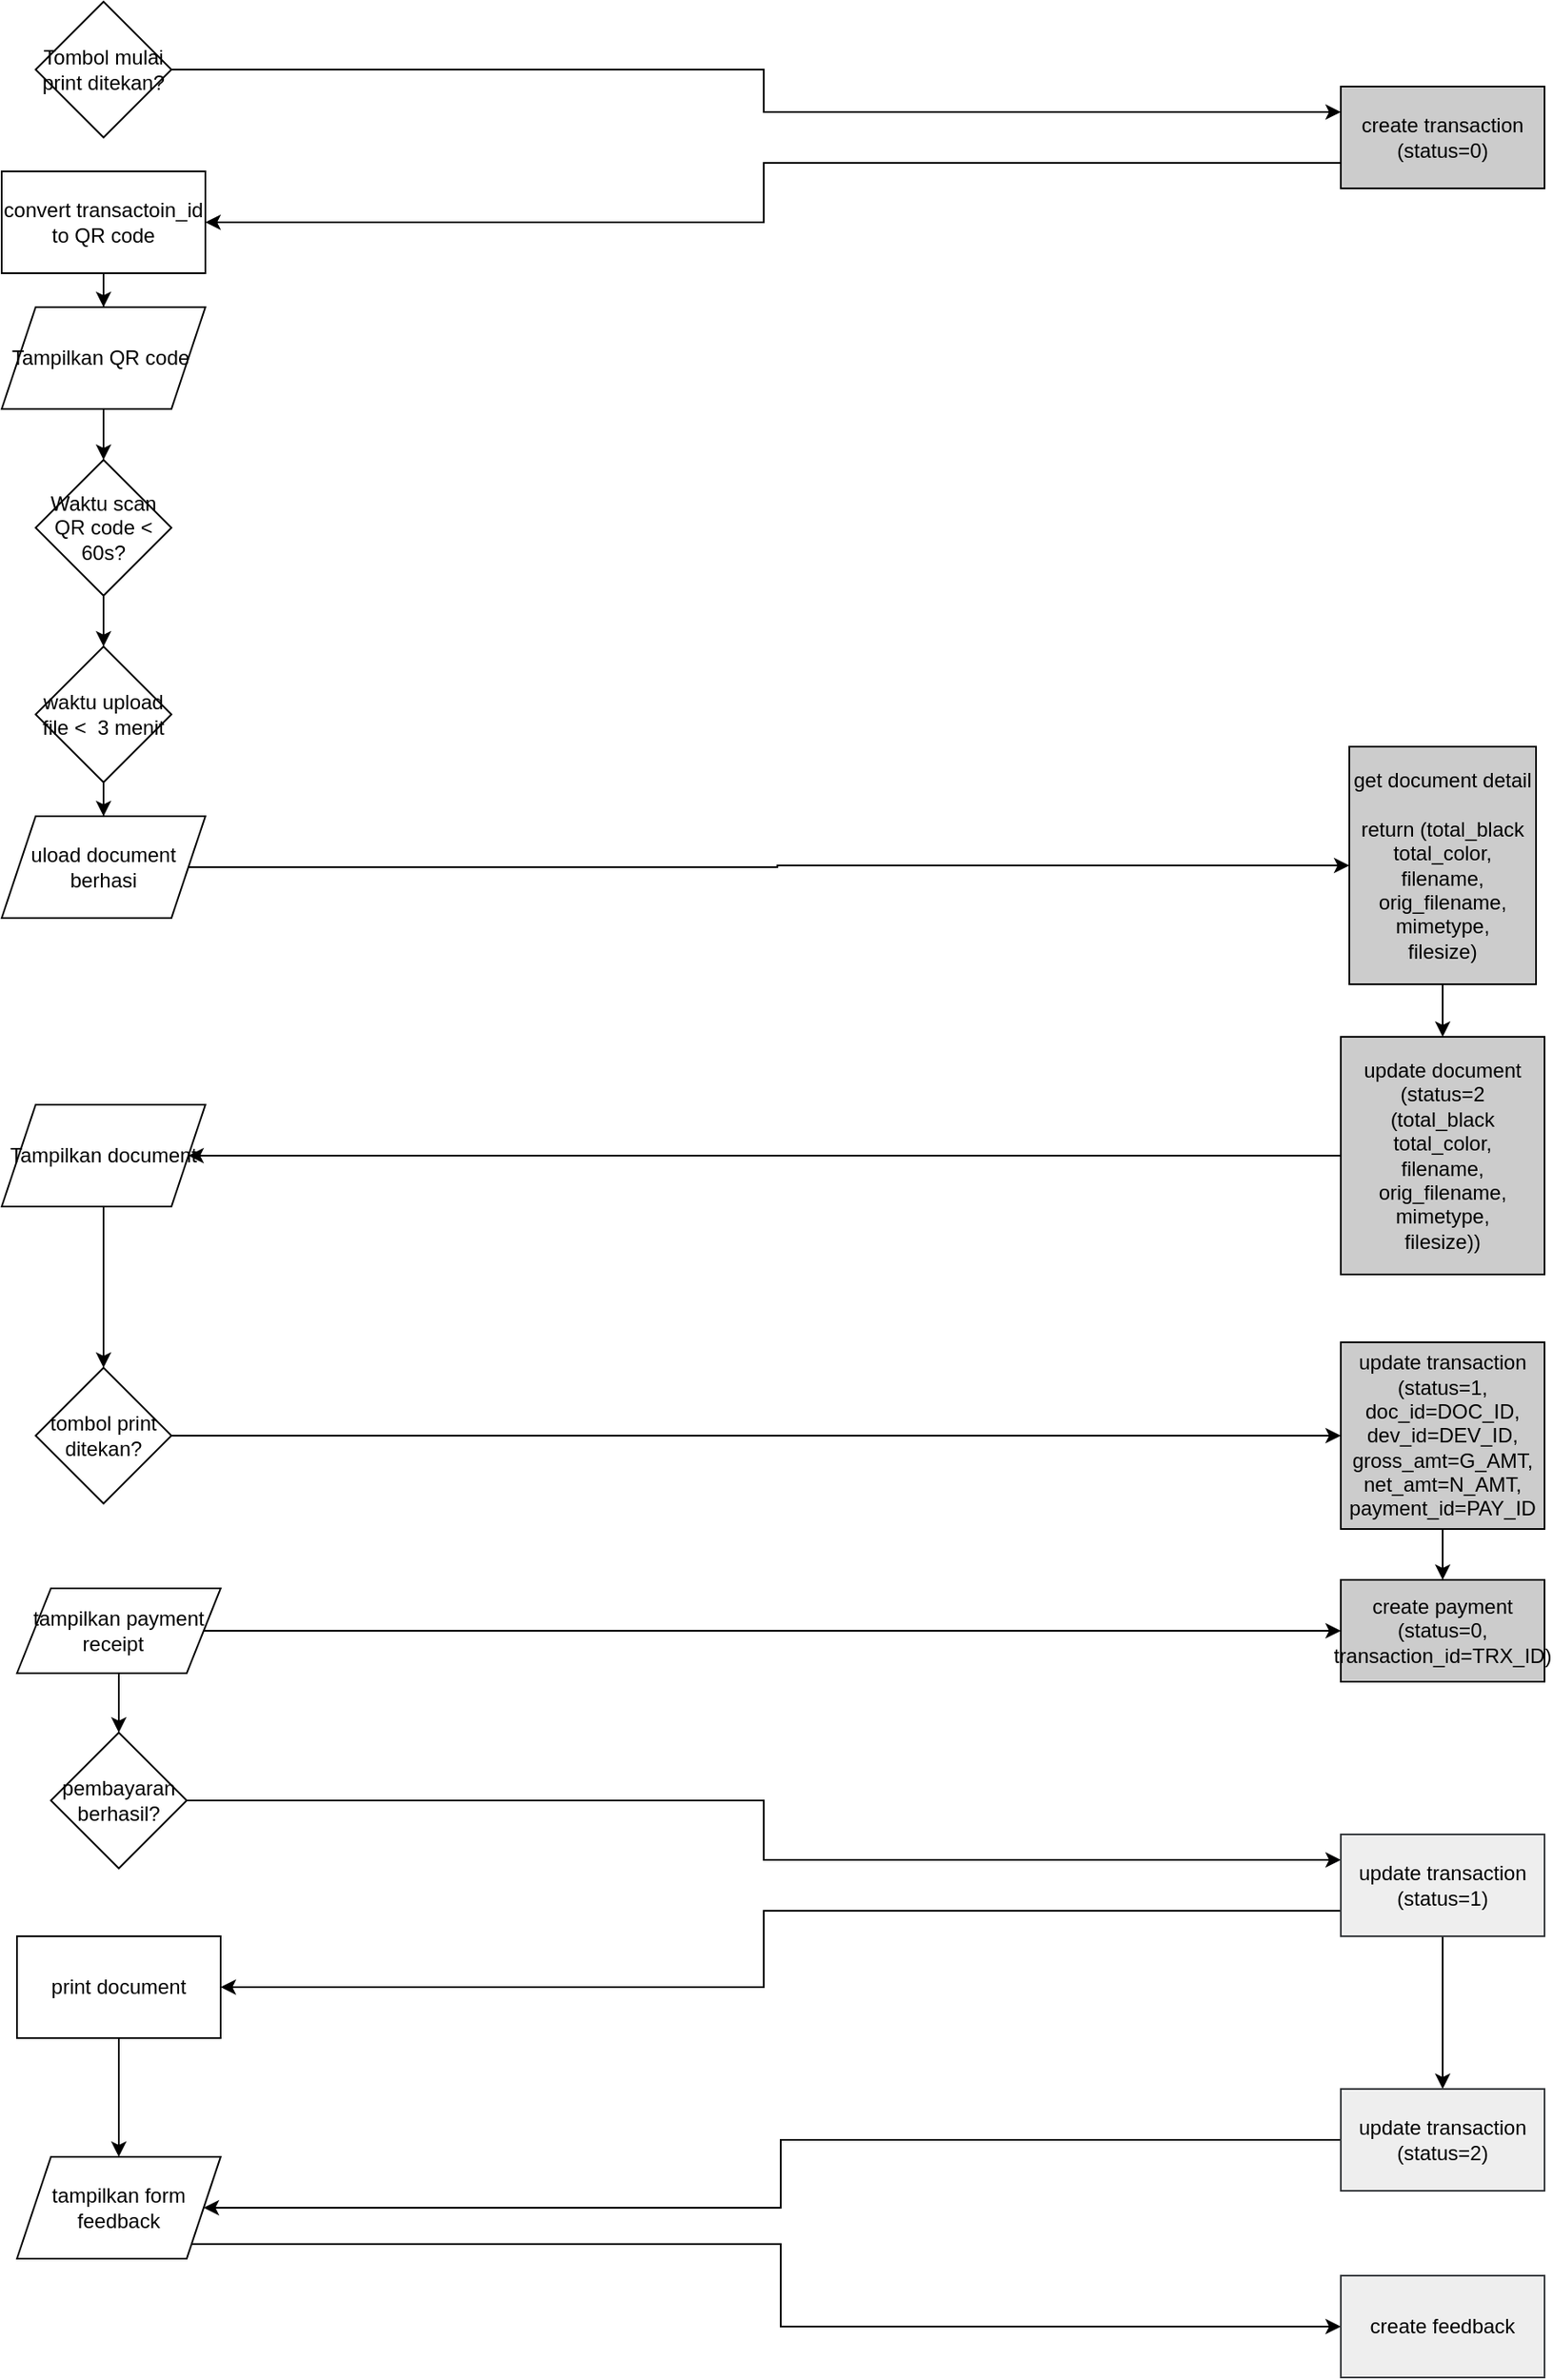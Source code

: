 <mxfile version="20.0.3" type="github">
  <diagram id="C5RBs43oDa-KdzZeNtuy" name="Page-1">
    <mxGraphModel dx="2234" dy="1223" grid="1" gridSize="10" guides="1" tooltips="1" connect="1" arrows="1" fold="1" page="1" pageScale="1" pageWidth="827" pageHeight="1169" math="0" shadow="0">
      <root>
        <mxCell id="WIyWlLk6GJQsqaUBKTNV-0" />
        <mxCell id="WIyWlLk6GJQsqaUBKTNV-1" parent="WIyWlLk6GJQsqaUBKTNV-0" />
        <mxCell id="w0ZbP1M1caESMiB_OuNO-0" style="edgeStyle=orthogonalEdgeStyle;rounded=0;orthogonalLoop=1;jettySize=auto;html=1;exitX=1;exitY=0.5;exitDx=0;exitDy=0;entryX=0;entryY=0.25;entryDx=0;entryDy=0;" edge="1" parent="WIyWlLk6GJQsqaUBKTNV-1" source="AUcS2tF5ko8HKRd4lXUs-2" target="AUcS2tF5ko8HKRd4lXUs-3">
          <mxGeometry relative="1" as="geometry">
            <Array as="points">
              <mxPoint x="550" y="120" />
              <mxPoint x="550" y="145" />
            </Array>
          </mxGeometry>
        </mxCell>
        <mxCell id="AUcS2tF5ko8HKRd4lXUs-2" value="Tombol mulai print ditekan?" style="rhombus;whiteSpace=wrap;html=1;" parent="WIyWlLk6GJQsqaUBKTNV-1" vertex="1">
          <mxGeometry x="121" y="80" width="80" height="80" as="geometry" />
        </mxCell>
        <mxCell id="w0ZbP1M1caESMiB_OuNO-1" style="edgeStyle=orthogonalEdgeStyle;rounded=0;orthogonalLoop=1;jettySize=auto;html=1;exitX=0;exitY=0.75;exitDx=0;exitDy=0;entryX=1;entryY=0.5;entryDx=0;entryDy=0;" edge="1" parent="WIyWlLk6GJQsqaUBKTNV-1" source="AUcS2tF5ko8HKRd4lXUs-3" target="AUcS2tF5ko8HKRd4lXUs-5">
          <mxGeometry relative="1" as="geometry">
            <Array as="points">
              <mxPoint x="550" y="175" />
              <mxPoint x="550" y="210" />
            </Array>
          </mxGeometry>
        </mxCell>
        <mxCell id="AUcS2tF5ko8HKRd4lXUs-3" value="create transaction&lt;br&gt;(status=0)" style="whiteSpace=wrap;html=1;fillColor=#CCCCCC;" parent="WIyWlLk6GJQsqaUBKTNV-1" vertex="1">
          <mxGeometry x="890" y="130" width="120" height="60" as="geometry" />
        </mxCell>
        <mxCell id="AUcS2tF5ko8HKRd4lXUs-8" value="" style="edgeStyle=orthogonalEdgeStyle;rounded=0;orthogonalLoop=1;jettySize=auto;html=1;fontColor=#F8CECC;" parent="WIyWlLk6GJQsqaUBKTNV-1" source="AUcS2tF5ko8HKRd4lXUs-5" target="AUcS2tF5ko8HKRd4lXUs-7" edge="1">
          <mxGeometry relative="1" as="geometry" />
        </mxCell>
        <mxCell id="AUcS2tF5ko8HKRd4lXUs-5" value="convert transactoin_id to QR code" style="whiteSpace=wrap;html=1;fillColor=#FFFFFF;" parent="WIyWlLk6GJQsqaUBKTNV-1" vertex="1">
          <mxGeometry x="101" y="180" width="120" height="60" as="geometry" />
        </mxCell>
        <mxCell id="AUcS2tF5ko8HKRd4lXUs-10" value="" style="edgeStyle=orthogonalEdgeStyle;rounded=0;orthogonalLoop=1;jettySize=auto;html=1;fontColor=#F8CECC;" parent="WIyWlLk6GJQsqaUBKTNV-1" source="AUcS2tF5ko8HKRd4lXUs-7" target="AUcS2tF5ko8HKRd4lXUs-9" edge="1">
          <mxGeometry relative="1" as="geometry" />
        </mxCell>
        <mxCell id="AUcS2tF5ko8HKRd4lXUs-7" value="Tampilkan QR code&amp;nbsp;" style="shape=parallelogram;perimeter=parallelogramPerimeter;whiteSpace=wrap;html=1;fixedSize=1;fillColor=#FFFFFF;" parent="WIyWlLk6GJQsqaUBKTNV-1" vertex="1">
          <mxGeometry x="101" y="260" width="120" height="60" as="geometry" />
        </mxCell>
        <mxCell id="AUcS2tF5ko8HKRd4lXUs-12" value="" style="edgeStyle=orthogonalEdgeStyle;rounded=0;orthogonalLoop=1;jettySize=auto;html=1;fontColor=#F8CECC;startArrow=none;exitX=0.5;exitY=1;exitDx=0;exitDy=0;" parent="WIyWlLk6GJQsqaUBKTNV-1" source="AUcS2tF5ko8HKRd4lXUs-9" target="AUcS2tF5ko8HKRd4lXUs-11" edge="1">
          <mxGeometry relative="1" as="geometry">
            <mxPoint x="161" y="610" as="sourcePoint" />
          </mxGeometry>
        </mxCell>
        <mxCell id="AUcS2tF5ko8HKRd4lXUs-9" value="Waktu scan QR code &amp;lt; 60s?" style="rhombus;whiteSpace=wrap;html=1;fillColor=#FFFFFF;" parent="WIyWlLk6GJQsqaUBKTNV-1" vertex="1">
          <mxGeometry x="121" y="350" width="80" height="80" as="geometry" />
        </mxCell>
        <mxCell id="AUcS2tF5ko8HKRd4lXUs-56" value="" style="edgeStyle=orthogonalEdgeStyle;rounded=0;orthogonalLoop=1;jettySize=auto;html=1;fontColor=#F8CECC;" parent="WIyWlLk6GJQsqaUBKTNV-1" source="AUcS2tF5ko8HKRd4lXUs-11" target="AUcS2tF5ko8HKRd4lXUs-55" edge="1">
          <mxGeometry relative="1" as="geometry" />
        </mxCell>
        <mxCell id="AUcS2tF5ko8HKRd4lXUs-11" value="waktu upload file &amp;lt;&amp;nbsp; 3 menit" style="rhombus;whiteSpace=wrap;html=1;fillColor=#FFFFFF;" parent="WIyWlLk6GJQsqaUBKTNV-1" vertex="1">
          <mxGeometry x="121" y="460" width="80" height="80" as="geometry" />
        </mxCell>
        <mxCell id="AUcS2tF5ko8HKRd4lXUs-30" value="" style="edgeStyle=orthogonalEdgeStyle;rounded=0;orthogonalLoop=1;jettySize=auto;html=1;fontColor=#F8CECC;entryX=1;entryY=0.5;entryDx=0;entryDy=0;" parent="WIyWlLk6GJQsqaUBKTNV-1" source="AUcS2tF5ko8HKRd4lXUs-13" target="AUcS2tF5ko8HKRd4lXUs-31" edge="1">
          <mxGeometry relative="1" as="geometry">
            <mxPoint x="160" y="1080" as="targetPoint" />
          </mxGeometry>
        </mxCell>
        <mxCell id="AUcS2tF5ko8HKRd4lXUs-13" value="update document (status=2&lt;br&gt;(total_black&lt;br&gt;total_color,&lt;br&gt;filename,&lt;br&gt;orig_filename,&lt;br&gt;mimetype,&lt;br&gt;filesize))" style="whiteSpace=wrap;html=1;fillColor=#CCCCCC;" parent="WIyWlLk6GJQsqaUBKTNV-1" vertex="1">
          <mxGeometry x="890" y="690" width="120" height="140" as="geometry" />
        </mxCell>
        <mxCell id="AUcS2tF5ko8HKRd4lXUs-40" value="" style="edgeStyle=orthogonalEdgeStyle;rounded=0;orthogonalLoop=1;jettySize=auto;html=1;fontColor=#F8CECC;" parent="WIyWlLk6GJQsqaUBKTNV-1" source="AUcS2tF5ko8HKRd4lXUs-16" target="AUcS2tF5ko8HKRd4lXUs-39" edge="1">
          <mxGeometry relative="1" as="geometry" />
        </mxCell>
        <mxCell id="w0ZbP1M1caESMiB_OuNO-5" style="edgeStyle=orthogonalEdgeStyle;rounded=0;orthogonalLoop=1;jettySize=auto;html=1;exitX=1;exitY=0.5;exitDx=0;exitDy=0;entryX=0;entryY=0.5;entryDx=0;entryDy=0;" edge="1" parent="WIyWlLk6GJQsqaUBKTNV-1" source="AUcS2tF5ko8HKRd4lXUs-16" target="AUcS2tF5ko8HKRd4lXUs-43">
          <mxGeometry relative="1" as="geometry" />
        </mxCell>
        <mxCell id="AUcS2tF5ko8HKRd4lXUs-16" value="tampilkan payment receipt&amp;nbsp;&amp;nbsp;" style="shape=parallelogram;perimeter=parallelogramPerimeter;whiteSpace=wrap;html=1;fixedSize=1;fillColor=#FFFFFF;" parent="WIyWlLk6GJQsqaUBKTNV-1" vertex="1">
          <mxGeometry x="110" y="1015" width="120" height="50" as="geometry" />
        </mxCell>
        <mxCell id="AUcS2tF5ko8HKRd4lXUs-45" value="" style="edgeStyle=orthogonalEdgeStyle;rounded=0;orthogonalLoop=1;jettySize=auto;html=1;fontColor=#F8CECC;exitX=0.5;exitY=1;exitDx=0;exitDy=0;" parent="WIyWlLk6GJQsqaUBKTNV-1" source="AUcS2tF5ko8HKRd4lXUs-21" target="AUcS2tF5ko8HKRd4lXUs-43" edge="1">
          <mxGeometry relative="1" as="geometry" />
        </mxCell>
        <mxCell id="AUcS2tF5ko8HKRd4lXUs-21" value="update transaction&lt;br&gt;(status=1, doc_id=DOC_ID, dev_id=DEV_ID, gross_amt=G_AMT, net_amt=N_AMT,&lt;br&gt;payment_id=PAY_ID" style="whiteSpace=wrap;html=1;fillColor=#CCCCCC;" parent="WIyWlLk6GJQsqaUBKTNV-1" vertex="1">
          <mxGeometry x="890" y="870" width="120" height="110" as="geometry" />
        </mxCell>
        <mxCell id="AUcS2tF5ko8HKRd4lXUs-25" style="edgeStyle=orthogonalEdgeStyle;rounded=0;orthogonalLoop=1;jettySize=auto;html=1;exitX=0.5;exitY=1;exitDx=0;exitDy=0;entryX=0.5;entryY=0;entryDx=0;entryDy=0;fontColor=#F8CECC;" parent="WIyWlLk6GJQsqaUBKTNV-1" source="AUcS2tF5ko8HKRd4lXUs-23" target="AUcS2tF5ko8HKRd4lXUs-13" edge="1">
          <mxGeometry relative="1" as="geometry" />
        </mxCell>
        <mxCell id="AUcS2tF5ko8HKRd4lXUs-23" value="get document detail&lt;br&gt;&amp;nbsp;&lt;br&gt;return (total_black&lt;br&gt;total_color,&lt;br&gt;filename,&lt;br&gt;orig_filename,&lt;br&gt;mimetype,&lt;br&gt;filesize)" style="whiteSpace=wrap;html=1;fillColor=#CCCCCC;" parent="WIyWlLk6GJQsqaUBKTNV-1" vertex="1">
          <mxGeometry x="895" y="519" width="110" height="140" as="geometry" />
        </mxCell>
        <mxCell id="w0ZbP1M1caESMiB_OuNO-3" value="" style="edgeStyle=orthogonalEdgeStyle;rounded=0;orthogonalLoop=1;jettySize=auto;html=1;" edge="1" parent="WIyWlLk6GJQsqaUBKTNV-1" source="AUcS2tF5ko8HKRd4lXUs-31" target="AUcS2tF5ko8HKRd4lXUs-32">
          <mxGeometry relative="1" as="geometry" />
        </mxCell>
        <mxCell id="AUcS2tF5ko8HKRd4lXUs-31" value="Tampilkan document" style="shape=parallelogram;perimeter=parallelogramPerimeter;whiteSpace=wrap;html=1;fixedSize=1;" parent="WIyWlLk6GJQsqaUBKTNV-1" vertex="1">
          <mxGeometry x="101" y="730" width="120" height="60" as="geometry" />
        </mxCell>
        <mxCell id="w0ZbP1M1caESMiB_OuNO-4" style="edgeStyle=orthogonalEdgeStyle;rounded=0;orthogonalLoop=1;jettySize=auto;html=1;exitX=1;exitY=0.5;exitDx=0;exitDy=0;entryX=0;entryY=0.5;entryDx=0;entryDy=0;" edge="1" parent="WIyWlLk6GJQsqaUBKTNV-1" source="AUcS2tF5ko8HKRd4lXUs-32" target="AUcS2tF5ko8HKRd4lXUs-21">
          <mxGeometry relative="1" as="geometry" />
        </mxCell>
        <mxCell id="AUcS2tF5ko8HKRd4lXUs-32" value="tombol print ditekan?" style="rhombus;whiteSpace=wrap;html=1;" parent="WIyWlLk6GJQsqaUBKTNV-1" vertex="1">
          <mxGeometry x="121" y="885" width="80" height="80" as="geometry" />
        </mxCell>
        <mxCell id="AUcS2tF5ko8HKRd4lXUs-42" value="" style="edgeStyle=orthogonalEdgeStyle;rounded=0;orthogonalLoop=1;jettySize=auto;html=1;fontColor=#F8CECC;entryX=0;entryY=0.25;entryDx=0;entryDy=0;" parent="WIyWlLk6GJQsqaUBKTNV-1" source="AUcS2tF5ko8HKRd4lXUs-39" target="AUcS2tF5ko8HKRd4lXUs-41" edge="1">
          <mxGeometry relative="1" as="geometry" />
        </mxCell>
        <mxCell id="AUcS2tF5ko8HKRd4lXUs-39" value="pembayaran berhasil?" style="rhombus;whiteSpace=wrap;html=1;fillColor=#FFFFFF;" parent="WIyWlLk6GJQsqaUBKTNV-1" vertex="1">
          <mxGeometry x="130" y="1100" width="80" height="80" as="geometry" />
        </mxCell>
        <mxCell id="w0ZbP1M1caESMiB_OuNO-6" style="edgeStyle=orthogonalEdgeStyle;rounded=0;orthogonalLoop=1;jettySize=auto;html=1;exitX=0;exitY=0.75;exitDx=0;exitDy=0;entryX=1;entryY=0.5;entryDx=0;entryDy=0;" edge="1" parent="WIyWlLk6GJQsqaUBKTNV-1" source="AUcS2tF5ko8HKRd4lXUs-41" target="AUcS2tF5ko8HKRd4lXUs-47">
          <mxGeometry relative="1" as="geometry">
            <Array as="points">
              <mxPoint x="550" y="1205" />
              <mxPoint x="550" y="1250" />
            </Array>
          </mxGeometry>
        </mxCell>
        <mxCell id="w0ZbP1M1caESMiB_OuNO-7" style="edgeStyle=orthogonalEdgeStyle;rounded=0;orthogonalLoop=1;jettySize=auto;html=1;exitX=0.5;exitY=1;exitDx=0;exitDy=0;entryX=0.5;entryY=0;entryDx=0;entryDy=0;" edge="1" parent="WIyWlLk6GJQsqaUBKTNV-1" source="AUcS2tF5ko8HKRd4lXUs-41" target="AUcS2tF5ko8HKRd4lXUs-49">
          <mxGeometry relative="1" as="geometry" />
        </mxCell>
        <mxCell id="AUcS2tF5ko8HKRd4lXUs-41" value="update transaction&lt;br&gt;(status=1)" style="whiteSpace=wrap;html=1;fillColor=#eeeeee;strokeColor=#36393d;" parent="WIyWlLk6GJQsqaUBKTNV-1" vertex="1">
          <mxGeometry x="890" y="1160" width="120" height="60" as="geometry" />
        </mxCell>
        <mxCell id="AUcS2tF5ko8HKRd4lXUs-43" value="create payment&lt;br&gt;(status=0,&lt;br&gt;transaction_id=TRX_ID)" style="whiteSpace=wrap;html=1;fillColor=#CCCCCC;" parent="WIyWlLk6GJQsqaUBKTNV-1" vertex="1">
          <mxGeometry x="890" y="1010" width="120" height="60" as="geometry" />
        </mxCell>
        <mxCell id="w0ZbP1M1caESMiB_OuNO-9" value="" style="edgeStyle=orthogonalEdgeStyle;rounded=0;orthogonalLoop=1;jettySize=auto;html=1;" edge="1" parent="WIyWlLk6GJQsqaUBKTNV-1" source="AUcS2tF5ko8HKRd4lXUs-47" target="AUcS2tF5ko8HKRd4lXUs-51">
          <mxGeometry relative="1" as="geometry" />
        </mxCell>
        <mxCell id="AUcS2tF5ko8HKRd4lXUs-47" value="print document" style="whiteSpace=wrap;html=1;" parent="WIyWlLk6GJQsqaUBKTNV-1" vertex="1">
          <mxGeometry x="110" y="1220" width="120" height="60" as="geometry" />
        </mxCell>
        <mxCell id="AUcS2tF5ko8HKRd4lXUs-52" value="" style="edgeStyle=orthogonalEdgeStyle;rounded=0;orthogonalLoop=1;jettySize=auto;html=1;fontColor=#F8CECC;" parent="WIyWlLk6GJQsqaUBKTNV-1" source="AUcS2tF5ko8HKRd4lXUs-49" target="AUcS2tF5ko8HKRd4lXUs-51" edge="1">
          <mxGeometry relative="1" as="geometry" />
        </mxCell>
        <mxCell id="AUcS2tF5ko8HKRd4lXUs-49" value="update transaction&lt;br&gt;(status=2)" style="whiteSpace=wrap;html=1;fillColor=#eeeeee;strokeColor=#36393d;" parent="WIyWlLk6GJQsqaUBKTNV-1" vertex="1">
          <mxGeometry x="890" y="1310" width="120" height="60" as="geometry" />
        </mxCell>
        <mxCell id="w0ZbP1M1caESMiB_OuNO-10" style="edgeStyle=orthogonalEdgeStyle;rounded=0;orthogonalLoop=1;jettySize=auto;html=1;exitX=1;exitY=1;exitDx=0;exitDy=0;entryX=0;entryY=0.5;entryDx=0;entryDy=0;" edge="1" parent="WIyWlLk6GJQsqaUBKTNV-1" source="AUcS2tF5ko8HKRd4lXUs-51" target="AUcS2tF5ko8HKRd4lXUs-53">
          <mxGeometry relative="1" as="geometry" />
        </mxCell>
        <mxCell id="AUcS2tF5ko8HKRd4lXUs-51" value="tampilkan form feedback" style="shape=parallelogram;perimeter=parallelogramPerimeter;whiteSpace=wrap;html=1;fixedSize=1;" parent="WIyWlLk6GJQsqaUBKTNV-1" vertex="1">
          <mxGeometry x="110" y="1350" width="120" height="60" as="geometry" />
        </mxCell>
        <mxCell id="AUcS2tF5ko8HKRd4lXUs-53" value="create feedback" style="whiteSpace=wrap;html=1;fillColor=#eeeeee;strokeColor=#36393d;" parent="WIyWlLk6GJQsqaUBKTNV-1" vertex="1">
          <mxGeometry x="890" y="1420" width="120" height="60" as="geometry" />
        </mxCell>
        <mxCell id="w0ZbP1M1caESMiB_OuNO-2" style="edgeStyle=orthogonalEdgeStyle;rounded=0;orthogonalLoop=1;jettySize=auto;html=1;exitX=1;exitY=0.5;exitDx=0;exitDy=0;entryX=0;entryY=0.5;entryDx=0;entryDy=0;" edge="1" parent="WIyWlLk6GJQsqaUBKTNV-1" source="AUcS2tF5ko8HKRd4lXUs-55" target="AUcS2tF5ko8HKRd4lXUs-23">
          <mxGeometry relative="1" as="geometry" />
        </mxCell>
        <mxCell id="AUcS2tF5ko8HKRd4lXUs-55" value="uload document berhasi" style="shape=parallelogram;perimeter=parallelogramPerimeter;whiteSpace=wrap;html=1;fixedSize=1;" parent="WIyWlLk6GJQsqaUBKTNV-1" vertex="1">
          <mxGeometry x="101" y="560" width="120" height="60" as="geometry" />
        </mxCell>
      </root>
    </mxGraphModel>
  </diagram>
</mxfile>
